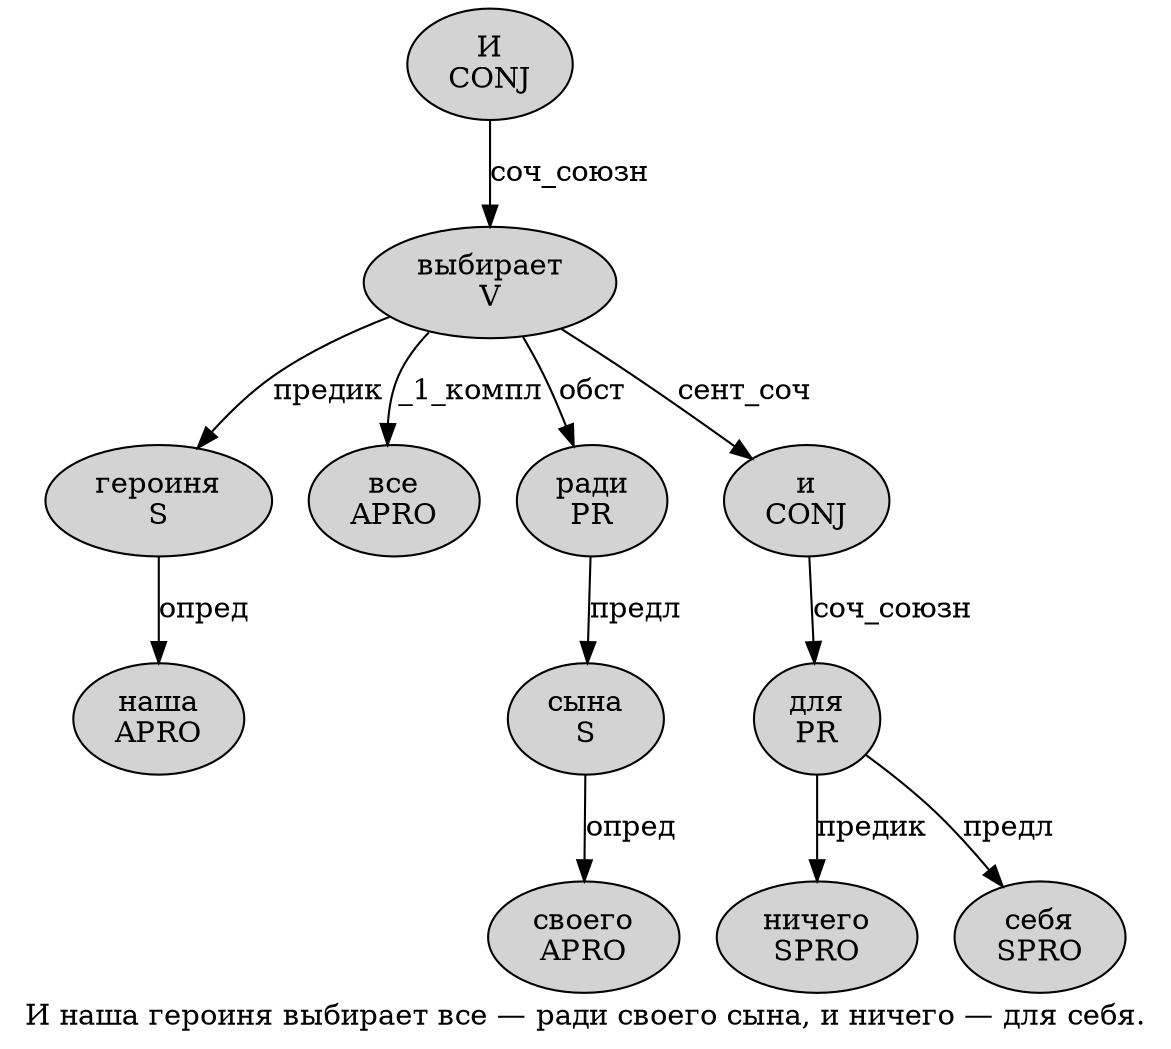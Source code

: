 digraph SENTENCE_519 {
	graph [label="И наша героиня выбирает все — ради своего сына, и ничего — для себя."]
	node [style=filled]
		0 [label="И
CONJ" color="" fillcolor=lightgray penwidth=1 shape=ellipse]
		1 [label="наша
APRO" color="" fillcolor=lightgray penwidth=1 shape=ellipse]
		2 [label="героиня
S" color="" fillcolor=lightgray penwidth=1 shape=ellipse]
		3 [label="выбирает
V" color="" fillcolor=lightgray penwidth=1 shape=ellipse]
		4 [label="все
APRO" color="" fillcolor=lightgray penwidth=1 shape=ellipse]
		6 [label="ради
PR" color="" fillcolor=lightgray penwidth=1 shape=ellipse]
		7 [label="своего
APRO" color="" fillcolor=lightgray penwidth=1 shape=ellipse]
		8 [label="сына
S" color="" fillcolor=lightgray penwidth=1 shape=ellipse]
		10 [label="и
CONJ" color="" fillcolor=lightgray penwidth=1 shape=ellipse]
		11 [label="ничего
SPRO" color="" fillcolor=lightgray penwidth=1 shape=ellipse]
		13 [label="для
PR" color="" fillcolor=lightgray penwidth=1 shape=ellipse]
		14 [label="себя
SPRO" color="" fillcolor=lightgray penwidth=1 shape=ellipse]
			6 -> 8 [label="предл"]
			10 -> 13 [label="соч_союзн"]
			8 -> 7 [label="опред"]
			13 -> 11 [label="предик"]
			13 -> 14 [label="предл"]
			3 -> 2 [label="предик"]
			3 -> 4 [label="_1_компл"]
			3 -> 6 [label="обст"]
			3 -> 10 [label="сент_соч"]
			2 -> 1 [label="опред"]
			0 -> 3 [label="соч_союзн"]
}